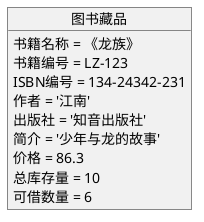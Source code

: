 @startuml

object 图书藏品{
书籍名称 = 《龙族》
书籍编号 = LZ-123
ISBN编号 = 134-24342-231
作者 = '江南'
出版社 = '知音出版社'
简介 = '少年与龙的故事'
价格 = 86.3
总库存量 = 10
可借数量 = 6
}

@enduml